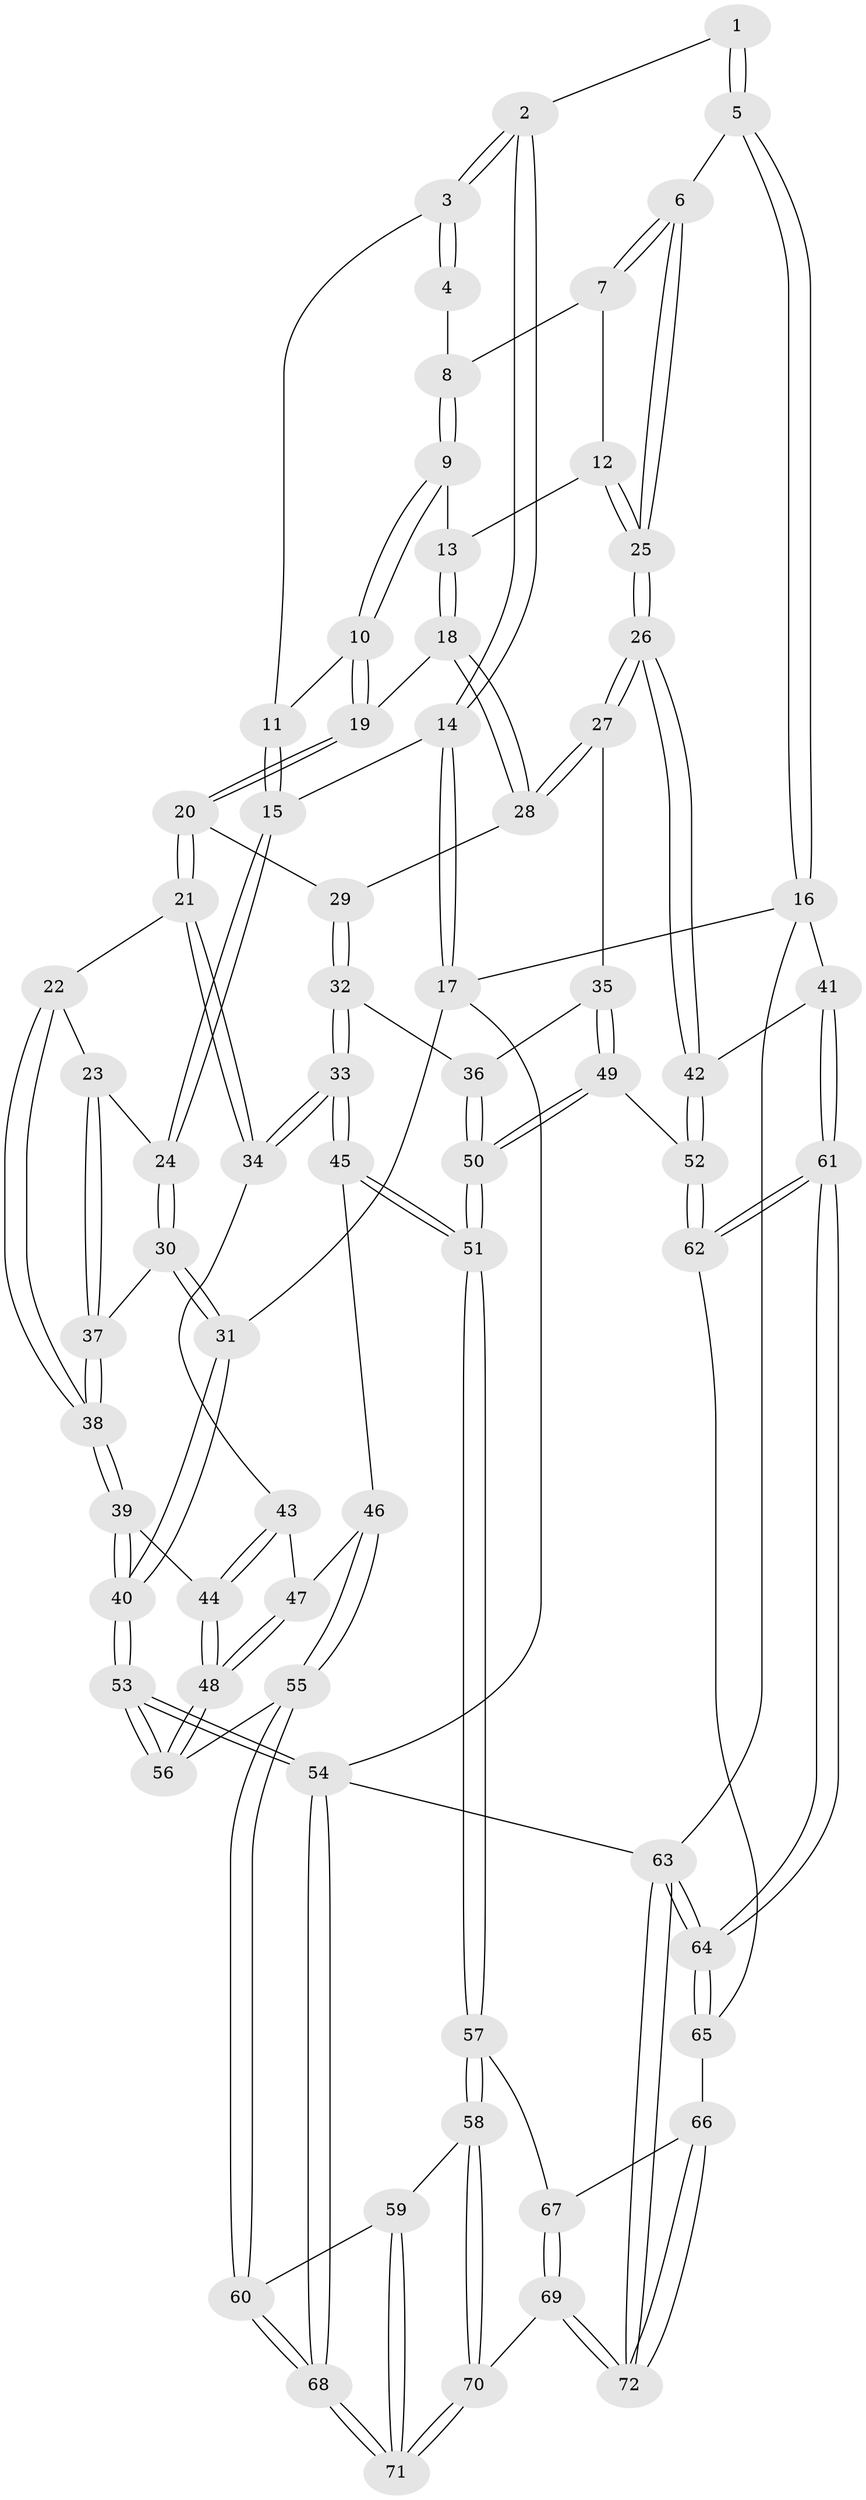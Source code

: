 // coarse degree distribution, {2: 0.3055555555555556, 3: 0.3888888888888889, 4: 0.25, 5: 0.05555555555555555}
// Generated by graph-tools (version 1.1) at 2025/54/03/04/25 22:54:30]
// undirected, 72 vertices, 177 edges
graph export_dot {
  node [color=gray90,style=filled];
  1 [pos="+0.5600005805973683+0"];
  2 [pos="+0+0"];
  3 [pos="+0.3320951260315+0.12562882378224807"];
  4 [pos="+0.5469527495247926+0"];
  5 [pos="+1+0"];
  6 [pos="+0.820029588944311+0.20750870723144657"];
  7 [pos="+0.6328723436190372+0.07786354786051955"];
  8 [pos="+0.5524896533878478+0.004103324329604684"];
  9 [pos="+0.5371400278244065+0.11418236933254274"];
  10 [pos="+0.3565996305243044+0.2195042680920668"];
  11 [pos="+0.3255054890408295+0.17536833448533337"];
  12 [pos="+0.6786189866950666+0.2514831782290357"];
  13 [pos="+0.5428082294281132+0.19504530474142093"];
  14 [pos="+0+0"];
  15 [pos="+0.15305242104060446+0.22076898194795744"];
  16 [pos="+1+0"];
  17 [pos="+0+0"];
  18 [pos="+0.5239765582376523+0.24103580489131948"];
  19 [pos="+0.36442821803708425+0.24629269218210414"];
  20 [pos="+0.3508127642903453+0.31076616858199124"];
  21 [pos="+0.2978511548367847+0.37716715571510856"];
  22 [pos="+0.26732714528174717+0.36341280275112325"];
  23 [pos="+0.22168587290314817+0.3277563067306402"];
  24 [pos="+0.15788274187455148+0.26192626880053316"];
  25 [pos="+0.7846651660199679+0.325474842995102"];
  26 [pos="+0.7866284226273149+0.40368700817524766"];
  27 [pos="+0.7761971265162942+0.40534632337993526"];
  28 [pos="+0.5271663951175857+0.28754487961290887"];
  29 [pos="+0.4964670258240031+0.338354172499656"];
  30 [pos="+0.06870495206423578+0.35154167815396353"];
  31 [pos="+0+0.38201891481682454"];
  32 [pos="+0.5029453320611412+0.47381422018435254"];
  33 [pos="+0.48169683360725196+0.4842871526620899"];
  34 [pos="+0.3135876174085332+0.4249403120898497"];
  35 [pos="+0.620234456781944+0.46964546117623845"];
  36 [pos="+0.5380775144704791+0.47816672710455116"];
  37 [pos="+0.11068021799143023+0.427591501993628"];
  38 [pos="+0.11942857993117642+0.4596591205713305"];
  39 [pos="+0.10528136772604525+0.5737538110232311"];
  40 [pos="+0+0.5736869369445039"];
  41 [pos="+1+0.49095686010866685"];
  42 [pos="+0.8640459280773614+0.4755977297161939"];
  43 [pos="+0.30190144533101587+0.4470394425699906"];
  44 [pos="+0.12320182291765382+0.5826436421228772"];
  45 [pos="+0.43470363676652424+0.6225108916213706"];
  46 [pos="+0.3748127733585051+0.6321894842159939"];
  47 [pos="+0.3165241427264776+0.5330946363485475"];
  48 [pos="+0.1900340668279616+0.6722537324473663"];
  49 [pos="+0.6328360141622581+0.7045244222850364"];
  50 [pos="+0.597826681563671+0.7210625656105406"];
  51 [pos="+0.5500178096213596+0.7568966546438913"];
  52 [pos="+0.776508457288441+0.6802751309632491"];
  53 [pos="+0+1"];
  54 [pos="+0+1"];
  55 [pos="+0.24820939956832083+0.7177761880590386"];
  56 [pos="+0.1936498623266012+0.6786165947819908"];
  57 [pos="+0.539124861833177+0.7943887784368313"];
  58 [pos="+0.4503666770894976+0.8512069557326453"];
  59 [pos="+0.31840217231783907+0.8349334001457654"];
  60 [pos="+0.2549885463280973+0.738270778919176"];
  61 [pos="+1+0.6960442524228717"];
  62 [pos="+0.8240645579938815+0.7754446511386373"];
  63 [pos="+1+1"];
  64 [pos="+1+0.8848087638663606"];
  65 [pos="+0.8252615474210605+0.8267954932605742"];
  66 [pos="+0.8169901602077834+0.8577941370645493"];
  67 [pos="+0.5953503947623227+0.8549253049564502"];
  68 [pos="+0+1"];
  69 [pos="+0.7248155201265135+1"];
  70 [pos="+0.464095626672023+1"];
  71 [pos="+0.08274046516471113+1"];
  72 [pos="+0.8620312019184728+1"];
  1 -- 2;
  1 -- 5;
  1 -- 5;
  2 -- 3;
  2 -- 3;
  2 -- 14;
  2 -- 14;
  3 -- 4;
  3 -- 4;
  3 -- 11;
  4 -- 8;
  5 -- 6;
  5 -- 16;
  5 -- 16;
  6 -- 7;
  6 -- 7;
  6 -- 25;
  6 -- 25;
  7 -- 8;
  7 -- 12;
  8 -- 9;
  8 -- 9;
  9 -- 10;
  9 -- 10;
  9 -- 13;
  10 -- 11;
  10 -- 19;
  10 -- 19;
  11 -- 15;
  11 -- 15;
  12 -- 13;
  12 -- 25;
  12 -- 25;
  13 -- 18;
  13 -- 18;
  14 -- 15;
  14 -- 17;
  14 -- 17;
  15 -- 24;
  15 -- 24;
  16 -- 17;
  16 -- 41;
  16 -- 63;
  17 -- 31;
  17 -- 54;
  18 -- 19;
  18 -- 28;
  18 -- 28;
  19 -- 20;
  19 -- 20;
  20 -- 21;
  20 -- 21;
  20 -- 29;
  21 -- 22;
  21 -- 34;
  21 -- 34;
  22 -- 23;
  22 -- 38;
  22 -- 38;
  23 -- 24;
  23 -- 37;
  23 -- 37;
  24 -- 30;
  24 -- 30;
  25 -- 26;
  25 -- 26;
  26 -- 27;
  26 -- 27;
  26 -- 42;
  26 -- 42;
  27 -- 28;
  27 -- 28;
  27 -- 35;
  28 -- 29;
  29 -- 32;
  29 -- 32;
  30 -- 31;
  30 -- 31;
  30 -- 37;
  31 -- 40;
  31 -- 40;
  32 -- 33;
  32 -- 33;
  32 -- 36;
  33 -- 34;
  33 -- 34;
  33 -- 45;
  33 -- 45;
  34 -- 43;
  35 -- 36;
  35 -- 49;
  35 -- 49;
  36 -- 50;
  36 -- 50;
  37 -- 38;
  37 -- 38;
  38 -- 39;
  38 -- 39;
  39 -- 40;
  39 -- 40;
  39 -- 44;
  40 -- 53;
  40 -- 53;
  41 -- 42;
  41 -- 61;
  41 -- 61;
  42 -- 52;
  42 -- 52;
  43 -- 44;
  43 -- 44;
  43 -- 47;
  44 -- 48;
  44 -- 48;
  45 -- 46;
  45 -- 51;
  45 -- 51;
  46 -- 47;
  46 -- 55;
  46 -- 55;
  47 -- 48;
  47 -- 48;
  48 -- 56;
  48 -- 56;
  49 -- 50;
  49 -- 50;
  49 -- 52;
  50 -- 51;
  50 -- 51;
  51 -- 57;
  51 -- 57;
  52 -- 62;
  52 -- 62;
  53 -- 54;
  53 -- 54;
  53 -- 56;
  53 -- 56;
  54 -- 68;
  54 -- 68;
  54 -- 63;
  55 -- 56;
  55 -- 60;
  55 -- 60;
  57 -- 58;
  57 -- 58;
  57 -- 67;
  58 -- 59;
  58 -- 70;
  58 -- 70;
  59 -- 60;
  59 -- 71;
  59 -- 71;
  60 -- 68;
  60 -- 68;
  61 -- 62;
  61 -- 62;
  61 -- 64;
  61 -- 64;
  62 -- 65;
  63 -- 64;
  63 -- 64;
  63 -- 72;
  63 -- 72;
  64 -- 65;
  64 -- 65;
  65 -- 66;
  66 -- 67;
  66 -- 72;
  66 -- 72;
  67 -- 69;
  67 -- 69;
  68 -- 71;
  68 -- 71;
  69 -- 70;
  69 -- 72;
  69 -- 72;
  70 -- 71;
  70 -- 71;
}

